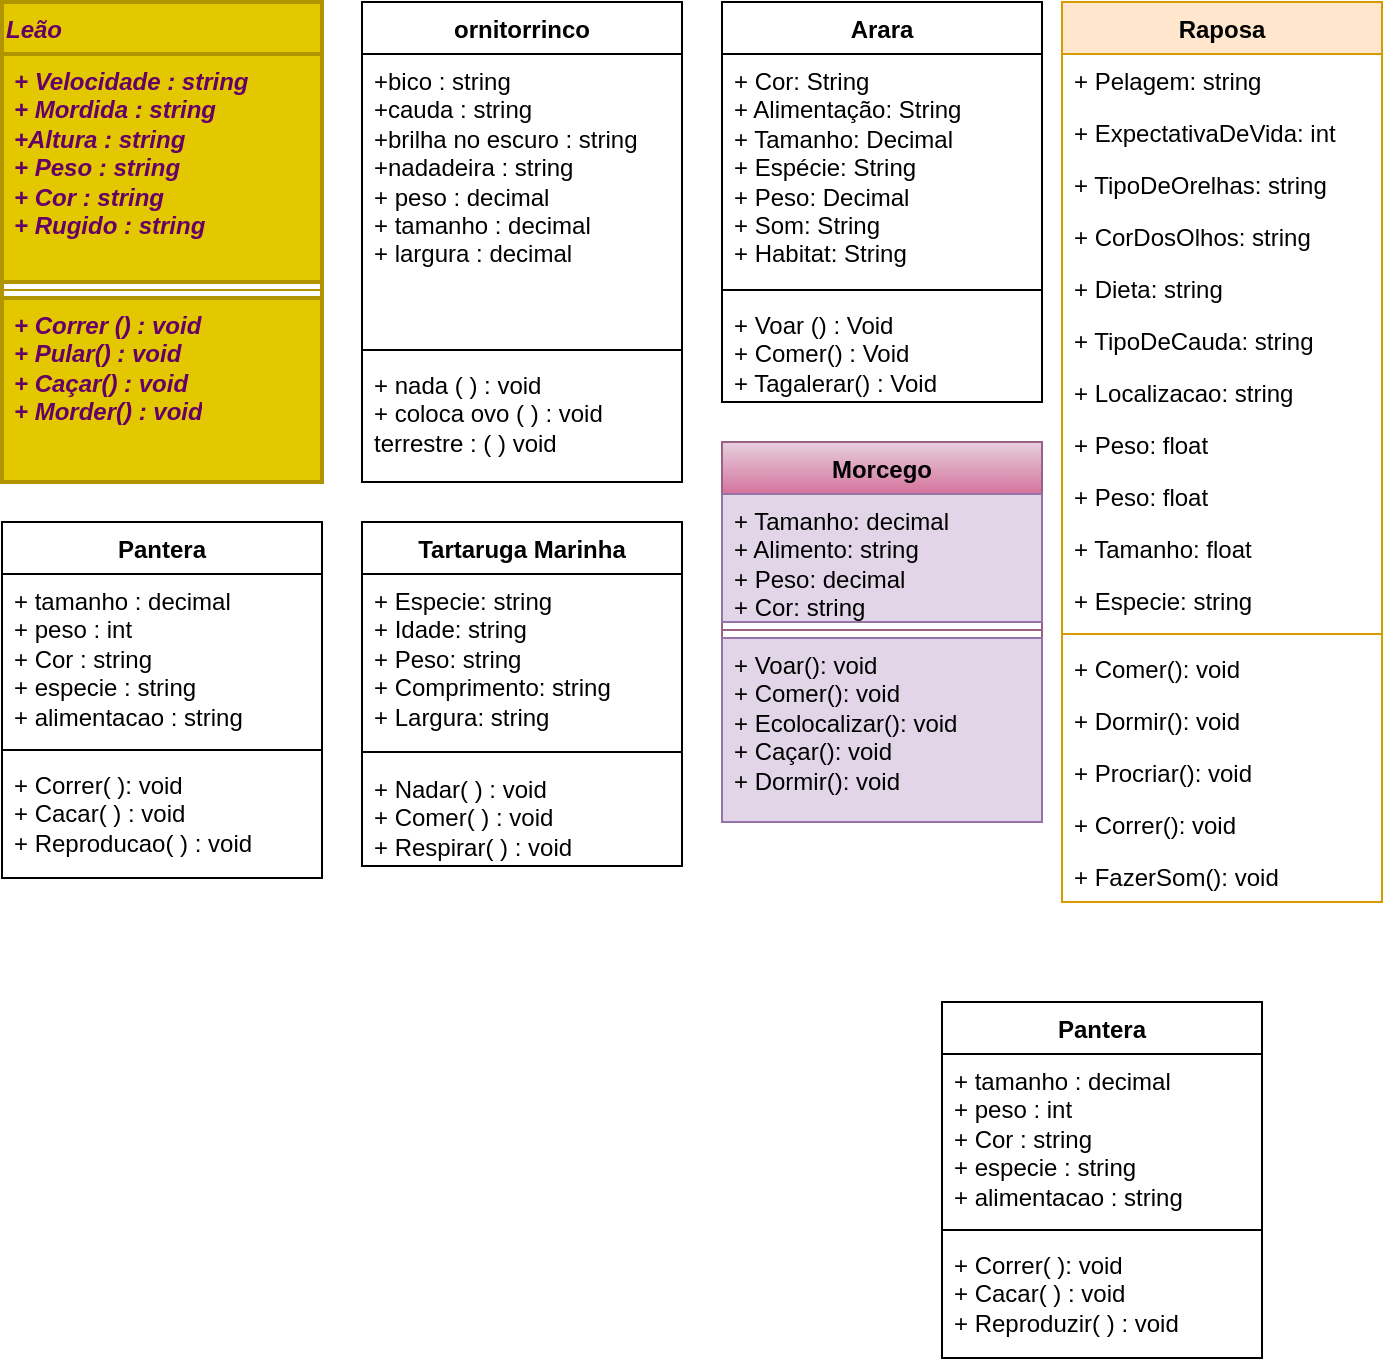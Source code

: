 <mxfile version="21.6.9" type="device">
  <diagram name="Página-1" id="vTMXY2SGtXYqY7jO2njB">
    <mxGraphModel dx="492" dy="260" grid="1" gridSize="10" guides="1" tooltips="1" connect="1" arrows="1" fold="1" page="1" pageScale="1" pageWidth="827" pageHeight="1169" math="0" shadow="0">
      <root>
        <mxCell id="0" />
        <mxCell id="1" parent="0" />
        <mxCell id="5IvFs2JC7rdJdsVlZAAy-1" value="Leão" style="swimlane;fontStyle=3;align=left;verticalAlign=top;childLayout=stackLayout;horizontal=1;startSize=26;horizontalStack=0;resizeParent=1;resizeParentMax=0;resizeLast=0;collapsible=1;marginBottom=0;strokeWidth=2;fillColor=#e3c800;fontColor=#660066;strokeColor=#B09500;labelBackgroundColor=none;labelBorderColor=none;html=1;" vertex="1" parent="1">
          <mxGeometry x="30" y="40" width="160" height="240" as="geometry" />
        </mxCell>
        <mxCell id="5IvFs2JC7rdJdsVlZAAy-2" value="+ Velocidade : string&lt;br&gt;+ Mordida : string&lt;br&gt;+Altura : string&lt;br&gt;+ Peso : string&lt;br&gt;+ Cor : string&lt;br&gt;+ Rugido : string" style="text;strokeColor=#B09500;fillColor=#e3c800;align=left;verticalAlign=top;spacingLeft=4;spacingRight=4;overflow=hidden;rotatable=0;points=[[0,0.5],[1,0.5]];portConstraint=eastwest;strokeWidth=2;fontColor=#660066;fontStyle=3;labelBackgroundColor=none;labelBorderColor=none;html=1;" vertex="1" parent="5IvFs2JC7rdJdsVlZAAy-1">
          <mxGeometry y="26" width="160" height="114" as="geometry" />
        </mxCell>
        <mxCell id="5IvFs2JC7rdJdsVlZAAy-3" value="" style="line;strokeWidth=1;fillColor=#e3c800;align=left;verticalAlign=middle;spacingTop=-1;spacingLeft=3;spacingRight=3;rotatable=0;labelPosition=right;points=[];portConstraint=eastwest;strokeColor=#B09500;fontColor=#660066;fontStyle=3;labelBackgroundColor=none;labelBorderColor=none;html=1;" vertex="1" parent="5IvFs2JC7rdJdsVlZAAy-1">
          <mxGeometry y="140" width="160" height="8" as="geometry" />
        </mxCell>
        <mxCell id="5IvFs2JC7rdJdsVlZAAy-4" value="+ Correr () : void&lt;br&gt;+ Pular() : void&lt;br&gt;+ Caçar() : void&lt;br&gt;+ Morder() : void" style="text;strokeColor=#B09500;fillColor=#e3c800;align=left;verticalAlign=top;spacingLeft=4;spacingRight=4;overflow=hidden;rotatable=0;points=[[0,0.5],[1,0.5]];portConstraint=eastwest;strokeWidth=2;fontColor=#660066;fontStyle=3;labelBackgroundColor=none;labelBorderColor=none;html=1;" vertex="1" parent="5IvFs2JC7rdJdsVlZAAy-1">
          <mxGeometry y="148" width="160" height="92" as="geometry" />
        </mxCell>
        <mxCell id="5IvFs2JC7rdJdsVlZAAy-5" value="ornitorrinco" style="swimlane;fontStyle=1;align=center;verticalAlign=top;childLayout=stackLayout;horizontal=1;startSize=26;horizontalStack=0;resizeParent=1;resizeParentMax=0;resizeLast=0;collapsible=1;marginBottom=0;whiteSpace=wrap;html=1;" vertex="1" parent="1">
          <mxGeometry x="210" y="40" width="160" height="240" as="geometry" />
        </mxCell>
        <mxCell id="5IvFs2JC7rdJdsVlZAAy-6" value="+bico : string&lt;br style=&quot;border-color: var(--border-color);&quot;&gt;+cauda : string&lt;br style=&quot;border-color: var(--border-color);&quot;&gt;+brilha no escuro : string&amp;nbsp;&lt;br style=&quot;border-color: var(--border-color);&quot;&gt;+nadadeira : string&lt;br&gt;+ peso : decimal&lt;br&gt;+ tamanho : decimal&lt;br&gt;+ largura : decimal" style="text;strokeColor=none;fillColor=none;align=left;verticalAlign=top;spacingLeft=4;spacingRight=4;overflow=hidden;rotatable=0;points=[[0,0.5],[1,0.5]];portConstraint=eastwest;whiteSpace=wrap;html=1;" vertex="1" parent="5IvFs2JC7rdJdsVlZAAy-5">
          <mxGeometry y="26" width="160" height="144" as="geometry" />
        </mxCell>
        <mxCell id="5IvFs2JC7rdJdsVlZAAy-7" value="" style="line;strokeWidth=1;fillColor=none;align=left;verticalAlign=middle;spacingTop=-1;spacingLeft=3;spacingRight=3;rotatable=0;labelPosition=right;points=[];portConstraint=eastwest;strokeColor=inherit;" vertex="1" parent="5IvFs2JC7rdJdsVlZAAy-5">
          <mxGeometry y="170" width="160" height="8" as="geometry" />
        </mxCell>
        <mxCell id="5IvFs2JC7rdJdsVlZAAy-8" value="+ nada ( ) : void&lt;br&gt;+ coloca ovo ( ) : void&amp;nbsp;&lt;br&gt;terrestre : ( ) void" style="text;strokeColor=none;fillColor=none;align=left;verticalAlign=top;spacingLeft=4;spacingRight=4;overflow=hidden;rotatable=0;points=[[0,0.5],[1,0.5]];portConstraint=eastwest;whiteSpace=wrap;html=1;" vertex="1" parent="5IvFs2JC7rdJdsVlZAAy-5">
          <mxGeometry y="178" width="160" height="62" as="geometry" />
        </mxCell>
        <mxCell id="5IvFs2JC7rdJdsVlZAAy-9" value="Pantera" style="swimlane;fontStyle=1;align=center;verticalAlign=top;childLayout=stackLayout;horizontal=1;startSize=26;horizontalStack=0;resizeParent=1;resizeParentMax=0;resizeLast=0;collapsible=1;marginBottom=0;whiteSpace=wrap;html=1;" vertex="1" parent="1">
          <mxGeometry x="30" y="300" width="160" height="178" as="geometry" />
        </mxCell>
        <mxCell id="5IvFs2JC7rdJdsVlZAAy-10" value="+ tamanho : decimal&lt;br&gt;+ peso : int&lt;br&gt;+ Cor : string&lt;br&gt;+ especie : string&lt;br&gt;+ alimentacao : string" style="text;strokeColor=none;fillColor=none;align=left;verticalAlign=top;spacingLeft=4;spacingRight=4;overflow=hidden;rotatable=0;points=[[0,0.5],[1,0.5]];portConstraint=eastwest;whiteSpace=wrap;html=1;" vertex="1" parent="5IvFs2JC7rdJdsVlZAAy-9">
          <mxGeometry y="26" width="160" height="84" as="geometry" />
        </mxCell>
        <mxCell id="5IvFs2JC7rdJdsVlZAAy-11" value="" style="line;strokeWidth=1;fillColor=none;align=left;verticalAlign=middle;spacingTop=-1;spacingLeft=3;spacingRight=3;rotatable=0;labelPosition=right;points=[];portConstraint=eastwest;strokeColor=inherit;" vertex="1" parent="5IvFs2JC7rdJdsVlZAAy-9">
          <mxGeometry y="110" width="160" height="8" as="geometry" />
        </mxCell>
        <mxCell id="5IvFs2JC7rdJdsVlZAAy-12" value="+ Correr( ): void&lt;br&gt;+ Cacar( ) : void&lt;br&gt;+ Reproducao( ) : void" style="text;strokeColor=none;fillColor=none;align=left;verticalAlign=top;spacingLeft=4;spacingRight=4;overflow=hidden;rotatable=0;points=[[0,0.5],[1,0.5]];portConstraint=eastwest;whiteSpace=wrap;html=1;" vertex="1" parent="5IvFs2JC7rdJdsVlZAAy-9">
          <mxGeometry y="118" width="160" height="60" as="geometry" />
        </mxCell>
        <mxCell id="5IvFs2JC7rdJdsVlZAAy-13" value="Arara" style="swimlane;fontStyle=1;align=center;verticalAlign=top;childLayout=stackLayout;horizontal=1;startSize=26;horizontalStack=0;resizeParent=1;resizeParentMax=0;resizeLast=0;collapsible=1;marginBottom=0;whiteSpace=wrap;html=1;" vertex="1" parent="1">
          <mxGeometry x="390" y="40" width="160" height="200" as="geometry" />
        </mxCell>
        <mxCell id="5IvFs2JC7rdJdsVlZAAy-14" value="+ Cor: String&lt;br&gt;+ Alimentação: String&lt;br&gt;+ Tamanho: Decimal&lt;br&gt;+ Espécie: String&lt;br&gt;+ Peso: Decimal&lt;br&gt;+ Som: String&lt;br&gt;+ Habitat: String" style="text;strokeColor=none;fillColor=none;align=left;verticalAlign=top;spacingLeft=4;spacingRight=4;overflow=hidden;rotatable=0;points=[[0,0.5],[1,0.5]];portConstraint=eastwest;whiteSpace=wrap;html=1;" vertex="1" parent="5IvFs2JC7rdJdsVlZAAy-13">
          <mxGeometry y="26" width="160" height="114" as="geometry" />
        </mxCell>
        <mxCell id="5IvFs2JC7rdJdsVlZAAy-15" value="" style="line;strokeWidth=1;fillColor=none;align=left;verticalAlign=middle;spacingTop=-1;spacingLeft=3;spacingRight=3;rotatable=0;labelPosition=right;points=[];portConstraint=eastwest;strokeColor=inherit;" vertex="1" parent="5IvFs2JC7rdJdsVlZAAy-13">
          <mxGeometry y="140" width="160" height="8" as="geometry" />
        </mxCell>
        <mxCell id="5IvFs2JC7rdJdsVlZAAy-16" value="+ Voar () : Void&lt;br&gt;+ Comer() : Void&lt;br&gt;+ Tagalerar() : Void" style="text;strokeColor=none;fillColor=none;align=left;verticalAlign=top;spacingLeft=4;spacingRight=4;overflow=hidden;rotatable=0;points=[[0,0.5],[1,0.5]];portConstraint=eastwest;whiteSpace=wrap;html=1;" vertex="1" parent="5IvFs2JC7rdJdsVlZAAy-13">
          <mxGeometry y="148" width="160" height="52" as="geometry" />
        </mxCell>
        <mxCell id="5IvFs2JC7rdJdsVlZAAy-17" value="Tartaruga Marinha" style="swimlane;fontStyle=1;align=center;verticalAlign=top;childLayout=stackLayout;horizontal=1;startSize=26;horizontalStack=0;resizeParent=1;resizeParentMax=0;resizeLast=0;collapsible=1;marginBottom=0;whiteSpace=wrap;html=1;" vertex="1" parent="1">
          <mxGeometry x="210" y="300" width="160" height="172" as="geometry" />
        </mxCell>
        <mxCell id="5IvFs2JC7rdJdsVlZAAy-18" value="+ Especie: string&lt;br&gt;+ Idade: string&lt;br&gt;+ Peso: string&lt;br&gt;+ Comprimento: string&lt;br&gt;+ Largura: string&amp;nbsp;&lt;br&gt;" style="text;strokeColor=none;fillColor=none;align=left;verticalAlign=top;spacingLeft=4;spacingRight=4;overflow=hidden;rotatable=0;points=[[0,0.5],[1,0.5]];portConstraint=eastwest;whiteSpace=wrap;html=1;" vertex="1" parent="5IvFs2JC7rdJdsVlZAAy-17">
          <mxGeometry y="26" width="160" height="84" as="geometry" />
        </mxCell>
        <mxCell id="5IvFs2JC7rdJdsVlZAAy-19" value="" style="line;strokeWidth=1;fillColor=none;align=left;verticalAlign=middle;spacingTop=-1;spacingLeft=3;spacingRight=3;rotatable=0;labelPosition=right;points=[];portConstraint=eastwest;strokeColor=inherit;" vertex="1" parent="5IvFs2JC7rdJdsVlZAAy-17">
          <mxGeometry y="110" width="160" height="10" as="geometry" />
        </mxCell>
        <mxCell id="5IvFs2JC7rdJdsVlZAAy-20" value="+ Nadar( ) : void&lt;br&gt;+ Comer( ) : void&lt;br&gt;+ Respirar( ) : void" style="text;strokeColor=none;fillColor=none;align=left;verticalAlign=top;spacingLeft=4;spacingRight=4;overflow=hidden;rotatable=0;points=[[0,0.5],[1,0.5]];portConstraint=eastwest;whiteSpace=wrap;html=1;" vertex="1" parent="5IvFs2JC7rdJdsVlZAAy-17">
          <mxGeometry y="120" width="160" height="52" as="geometry" />
        </mxCell>
        <mxCell id="5IvFs2JC7rdJdsVlZAAy-21" value="Raposa" style="swimlane;fontStyle=1;align=center;verticalAlign=top;childLayout=stackLayout;horizontal=1;startSize=26;horizontalStack=0;resizeParent=1;resizeParentMax=0;resizeLast=0;collapsible=1;marginBottom=0;whiteSpace=wrap;html=1;fillColor=#ffe6cc;strokeColor=#d79b00;" vertex="1" parent="1">
          <mxGeometry x="560" y="40" width="160" height="450" as="geometry" />
        </mxCell>
        <mxCell id="5IvFs2JC7rdJdsVlZAAy-22" value="+ Pelagem: string" style="text;strokeColor=none;fillColor=none;align=left;verticalAlign=top;spacingLeft=4;spacingRight=4;overflow=hidden;rotatable=0;points=[[0,0.5],[1,0.5]];portConstraint=eastwest;whiteSpace=wrap;html=1;" vertex="1" parent="5IvFs2JC7rdJdsVlZAAy-21">
          <mxGeometry y="26" width="160" height="26" as="geometry" />
        </mxCell>
        <mxCell id="5IvFs2JC7rdJdsVlZAAy-23" value="+ ExpectativaDeVida: int" style="text;strokeColor=none;fillColor=none;align=left;verticalAlign=top;spacingLeft=4;spacingRight=4;overflow=hidden;rotatable=0;points=[[0,0.5],[1,0.5]];portConstraint=eastwest;whiteSpace=wrap;html=1;" vertex="1" parent="5IvFs2JC7rdJdsVlZAAy-21">
          <mxGeometry y="52" width="160" height="26" as="geometry" />
        </mxCell>
        <mxCell id="5IvFs2JC7rdJdsVlZAAy-24" value="+ TipoDeOrelhas: string" style="text;strokeColor=none;fillColor=none;align=left;verticalAlign=top;spacingLeft=4;spacingRight=4;overflow=hidden;rotatable=0;points=[[0,0.5],[1,0.5]];portConstraint=eastwest;whiteSpace=wrap;html=1;" vertex="1" parent="5IvFs2JC7rdJdsVlZAAy-21">
          <mxGeometry y="78" width="160" height="26" as="geometry" />
        </mxCell>
        <mxCell id="5IvFs2JC7rdJdsVlZAAy-25" value="+ CorDosOlhos: string" style="text;strokeColor=none;fillColor=none;align=left;verticalAlign=top;spacingLeft=4;spacingRight=4;overflow=hidden;rotatable=0;points=[[0,0.5],[1,0.5]];portConstraint=eastwest;whiteSpace=wrap;html=1;" vertex="1" parent="5IvFs2JC7rdJdsVlZAAy-21">
          <mxGeometry y="104" width="160" height="26" as="geometry" />
        </mxCell>
        <mxCell id="5IvFs2JC7rdJdsVlZAAy-26" value="+ Dieta: string" style="text;strokeColor=none;fillColor=none;align=left;verticalAlign=top;spacingLeft=4;spacingRight=4;overflow=hidden;rotatable=0;points=[[0,0.5],[1,0.5]];portConstraint=eastwest;whiteSpace=wrap;html=1;" vertex="1" parent="5IvFs2JC7rdJdsVlZAAy-21">
          <mxGeometry y="130" width="160" height="26" as="geometry" />
        </mxCell>
        <mxCell id="5IvFs2JC7rdJdsVlZAAy-27" value="+ TipoDeCauda: string" style="text;strokeColor=none;fillColor=none;align=left;verticalAlign=top;spacingLeft=4;spacingRight=4;overflow=hidden;rotatable=0;points=[[0,0.5],[1,0.5]];portConstraint=eastwest;whiteSpace=wrap;html=1;" vertex="1" parent="5IvFs2JC7rdJdsVlZAAy-21">
          <mxGeometry y="156" width="160" height="26" as="geometry" />
        </mxCell>
        <mxCell id="5IvFs2JC7rdJdsVlZAAy-28" value="+ Localizacao: string" style="text;strokeColor=none;fillColor=none;align=left;verticalAlign=top;spacingLeft=4;spacingRight=4;overflow=hidden;rotatable=0;points=[[0,0.5],[1,0.5]];portConstraint=eastwest;whiteSpace=wrap;html=1;" vertex="1" parent="5IvFs2JC7rdJdsVlZAAy-21">
          <mxGeometry y="182" width="160" height="26" as="geometry" />
        </mxCell>
        <mxCell id="5IvFs2JC7rdJdsVlZAAy-29" value="+ Peso: float" style="text;strokeColor=none;fillColor=none;align=left;verticalAlign=top;spacingLeft=4;spacingRight=4;overflow=hidden;rotatable=0;points=[[0,0.5],[1,0.5]];portConstraint=eastwest;whiteSpace=wrap;html=1;" vertex="1" parent="5IvFs2JC7rdJdsVlZAAy-21">
          <mxGeometry y="208" width="160" height="26" as="geometry" />
        </mxCell>
        <mxCell id="5IvFs2JC7rdJdsVlZAAy-42" value="+ Peso: float" style="text;strokeColor=none;fillColor=none;align=left;verticalAlign=top;spacingLeft=4;spacingRight=4;overflow=hidden;rotatable=0;points=[[0,0.5],[1,0.5]];portConstraint=eastwest;whiteSpace=wrap;html=1;" vertex="1" parent="5IvFs2JC7rdJdsVlZAAy-21">
          <mxGeometry y="234" width="160" height="26" as="geometry" />
        </mxCell>
        <mxCell id="5IvFs2JC7rdJdsVlZAAy-30" value="+ Tamanho: float" style="text;strokeColor=none;fillColor=none;align=left;verticalAlign=top;spacingLeft=4;spacingRight=4;overflow=hidden;rotatable=0;points=[[0,0.5],[1,0.5]];portConstraint=eastwest;whiteSpace=wrap;html=1;" vertex="1" parent="5IvFs2JC7rdJdsVlZAAy-21">
          <mxGeometry y="260" width="160" height="26" as="geometry" />
        </mxCell>
        <mxCell id="5IvFs2JC7rdJdsVlZAAy-31" value="+ Especie: string" style="text;align=left;verticalAlign=top;spacingLeft=4;spacingRight=4;overflow=hidden;rotatable=0;points=[[0,0.5],[1,0.5]];portConstraint=eastwest;whiteSpace=wrap;html=1;" vertex="1" parent="5IvFs2JC7rdJdsVlZAAy-21">
          <mxGeometry y="286" width="160" height="26" as="geometry" />
        </mxCell>
        <mxCell id="5IvFs2JC7rdJdsVlZAAy-32" value="" style="line;strokeWidth=1;fillColor=none;align=left;verticalAlign=middle;spacingTop=-1;spacingLeft=3;spacingRight=3;rotatable=0;labelPosition=right;points=[];portConstraint=eastwest;strokeColor=inherit;" vertex="1" parent="5IvFs2JC7rdJdsVlZAAy-21">
          <mxGeometry y="312" width="160" height="8" as="geometry" />
        </mxCell>
        <mxCell id="5IvFs2JC7rdJdsVlZAAy-33" value="+ Comer(): void" style="text;strokeColor=none;fillColor=none;align=left;verticalAlign=top;spacingLeft=4;spacingRight=4;overflow=hidden;rotatable=0;points=[[0,0.5],[1,0.5]];portConstraint=eastwest;whiteSpace=wrap;html=1;" vertex="1" parent="5IvFs2JC7rdJdsVlZAAy-21">
          <mxGeometry y="320" width="160" height="26" as="geometry" />
        </mxCell>
        <mxCell id="5IvFs2JC7rdJdsVlZAAy-34" value="+ Dormir(): void" style="text;strokeColor=none;fillColor=none;align=left;verticalAlign=top;spacingLeft=4;spacingRight=4;overflow=hidden;rotatable=0;points=[[0,0.5],[1,0.5]];portConstraint=eastwest;whiteSpace=wrap;html=1;" vertex="1" parent="5IvFs2JC7rdJdsVlZAAy-21">
          <mxGeometry y="346" width="160" height="26" as="geometry" />
        </mxCell>
        <mxCell id="5IvFs2JC7rdJdsVlZAAy-35" value="+ Procriar(): void" style="text;strokeColor=none;fillColor=none;align=left;verticalAlign=top;spacingLeft=4;spacingRight=4;overflow=hidden;rotatable=0;points=[[0,0.5],[1,0.5]];portConstraint=eastwest;whiteSpace=wrap;html=1;" vertex="1" parent="5IvFs2JC7rdJdsVlZAAy-21">
          <mxGeometry y="372" width="160" height="26" as="geometry" />
        </mxCell>
        <mxCell id="5IvFs2JC7rdJdsVlZAAy-36" value="+ Correr(): void" style="text;strokeColor=none;fillColor=none;align=left;verticalAlign=top;spacingLeft=4;spacingRight=4;overflow=hidden;rotatable=0;points=[[0,0.5],[1,0.5]];portConstraint=eastwest;whiteSpace=wrap;html=1;" vertex="1" parent="5IvFs2JC7rdJdsVlZAAy-21">
          <mxGeometry y="398" width="160" height="26" as="geometry" />
        </mxCell>
        <mxCell id="5IvFs2JC7rdJdsVlZAAy-37" value="+ FazerSom(): void" style="text;strokeColor=none;fillColor=none;align=left;verticalAlign=top;spacingLeft=4;spacingRight=4;overflow=hidden;rotatable=0;points=[[0,0.5],[1,0.5]];portConstraint=eastwest;whiteSpace=wrap;html=1;" vertex="1" parent="5IvFs2JC7rdJdsVlZAAy-21">
          <mxGeometry y="424" width="160" height="26" as="geometry" />
        </mxCell>
        <mxCell id="5IvFs2JC7rdJdsVlZAAy-38" value="Morcego" style="swimlane;fontStyle=1;align=center;verticalAlign=top;childLayout=stackLayout;horizontal=1;startSize=26;horizontalStack=0;resizeParent=1;resizeParentMax=0;resizeLast=0;collapsible=1;marginBottom=0;whiteSpace=wrap;html=1;fillColor=#e6d0de;strokeColor=#996185;gradientColor=#d5739d;" vertex="1" parent="1">
          <mxGeometry x="390" y="260" width="160" height="190" as="geometry" />
        </mxCell>
        <mxCell id="5IvFs2JC7rdJdsVlZAAy-39" value="+ Tamanho: decimal&lt;br&gt;+ Alimento: string&lt;br&gt;+ Peso: decimal&lt;br&gt;+ Cor: string" style="text;strokeColor=#9673a6;fillColor=#e1d5e7;align=left;verticalAlign=top;spacingLeft=4;spacingRight=4;overflow=hidden;rotatable=0;points=[[0,0.5],[1,0.5]];portConstraint=eastwest;whiteSpace=wrap;html=1;" vertex="1" parent="5IvFs2JC7rdJdsVlZAAy-38">
          <mxGeometry y="26" width="160" height="64" as="geometry" />
        </mxCell>
        <mxCell id="5IvFs2JC7rdJdsVlZAAy-40" value="" style="line;strokeWidth=1;fillColor=none;align=left;verticalAlign=middle;spacingTop=-1;spacingLeft=3;spacingRight=3;rotatable=0;labelPosition=right;points=[];portConstraint=eastwest;strokeColor=inherit;" vertex="1" parent="5IvFs2JC7rdJdsVlZAAy-38">
          <mxGeometry y="90" width="160" height="8" as="geometry" />
        </mxCell>
        <mxCell id="5IvFs2JC7rdJdsVlZAAy-41" value="+ Voar(): void&lt;br&gt;+ Comer(): void&lt;br&gt;+ Ecolocalizar(): void&lt;br&gt;+ Caçar(): void&lt;br&gt;+ Dormir(): void" style="text;strokeColor=#9673a6;fillColor=#e1d5e7;align=left;verticalAlign=top;spacingLeft=4;spacingRight=4;overflow=hidden;rotatable=0;points=[[0,0.5],[1,0.5]];portConstraint=eastwest;whiteSpace=wrap;html=1;" vertex="1" parent="5IvFs2JC7rdJdsVlZAAy-38">
          <mxGeometry y="98" width="160" height="92" as="geometry" />
        </mxCell>
        <mxCell id="5IvFs2JC7rdJdsVlZAAy-43" value="Pantera" style="swimlane;fontStyle=1;align=center;verticalAlign=top;childLayout=stackLayout;horizontal=1;startSize=26;horizontalStack=0;resizeParent=1;resizeParentMax=0;resizeLast=0;collapsible=1;marginBottom=0;whiteSpace=wrap;html=1;" vertex="1" parent="1">
          <mxGeometry x="500" y="540" width="160" height="178" as="geometry" />
        </mxCell>
        <mxCell id="5IvFs2JC7rdJdsVlZAAy-44" value="+ tamanho : decimal&lt;br&gt;+ peso : int&lt;br&gt;+ Cor : string&lt;br&gt;+ especie : string&lt;br&gt;+ alimentacao : string" style="text;strokeColor=none;fillColor=none;align=left;verticalAlign=top;spacingLeft=4;spacingRight=4;overflow=hidden;rotatable=0;points=[[0,0.5],[1,0.5]];portConstraint=eastwest;whiteSpace=wrap;html=1;" vertex="1" parent="5IvFs2JC7rdJdsVlZAAy-43">
          <mxGeometry y="26" width="160" height="84" as="geometry" />
        </mxCell>
        <mxCell id="5IvFs2JC7rdJdsVlZAAy-45" value="" style="line;strokeWidth=1;fillColor=none;align=left;verticalAlign=middle;spacingTop=-1;spacingLeft=3;spacingRight=3;rotatable=0;labelPosition=right;points=[];portConstraint=eastwest;strokeColor=inherit;" vertex="1" parent="5IvFs2JC7rdJdsVlZAAy-43">
          <mxGeometry y="110" width="160" height="8" as="geometry" />
        </mxCell>
        <mxCell id="5IvFs2JC7rdJdsVlZAAy-46" value="+ Correr( ): void&lt;br&gt;+ Cacar( ) : void&lt;br&gt;+ Reproduzir( ) : void" style="text;strokeColor=none;fillColor=none;align=left;verticalAlign=top;spacingLeft=4;spacingRight=4;overflow=hidden;rotatable=0;points=[[0,0.5],[1,0.5]];portConstraint=eastwest;whiteSpace=wrap;html=1;" vertex="1" parent="5IvFs2JC7rdJdsVlZAAy-43">
          <mxGeometry y="118" width="160" height="60" as="geometry" />
        </mxCell>
      </root>
    </mxGraphModel>
  </diagram>
</mxfile>
